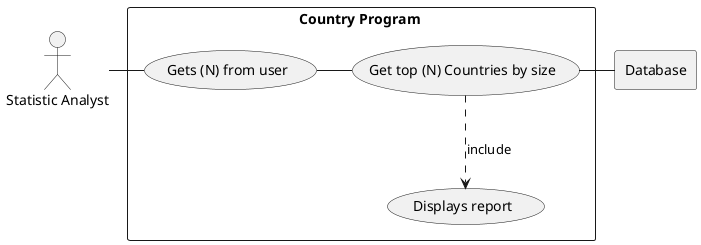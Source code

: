 @startuml

actor HR as "Statistic Analyst"

rectangle Database

rectangle "Country Program " {


    usecase UC1 as "Gets (N) from user"

    usecase UC2 as "Get top (N) Countries by size"

    usecase UCa as "Displays report"

    HR - UC1
    UC1 - UC2
    UC2 ..> UCa : include
    UC2 - Database
}

@enduml